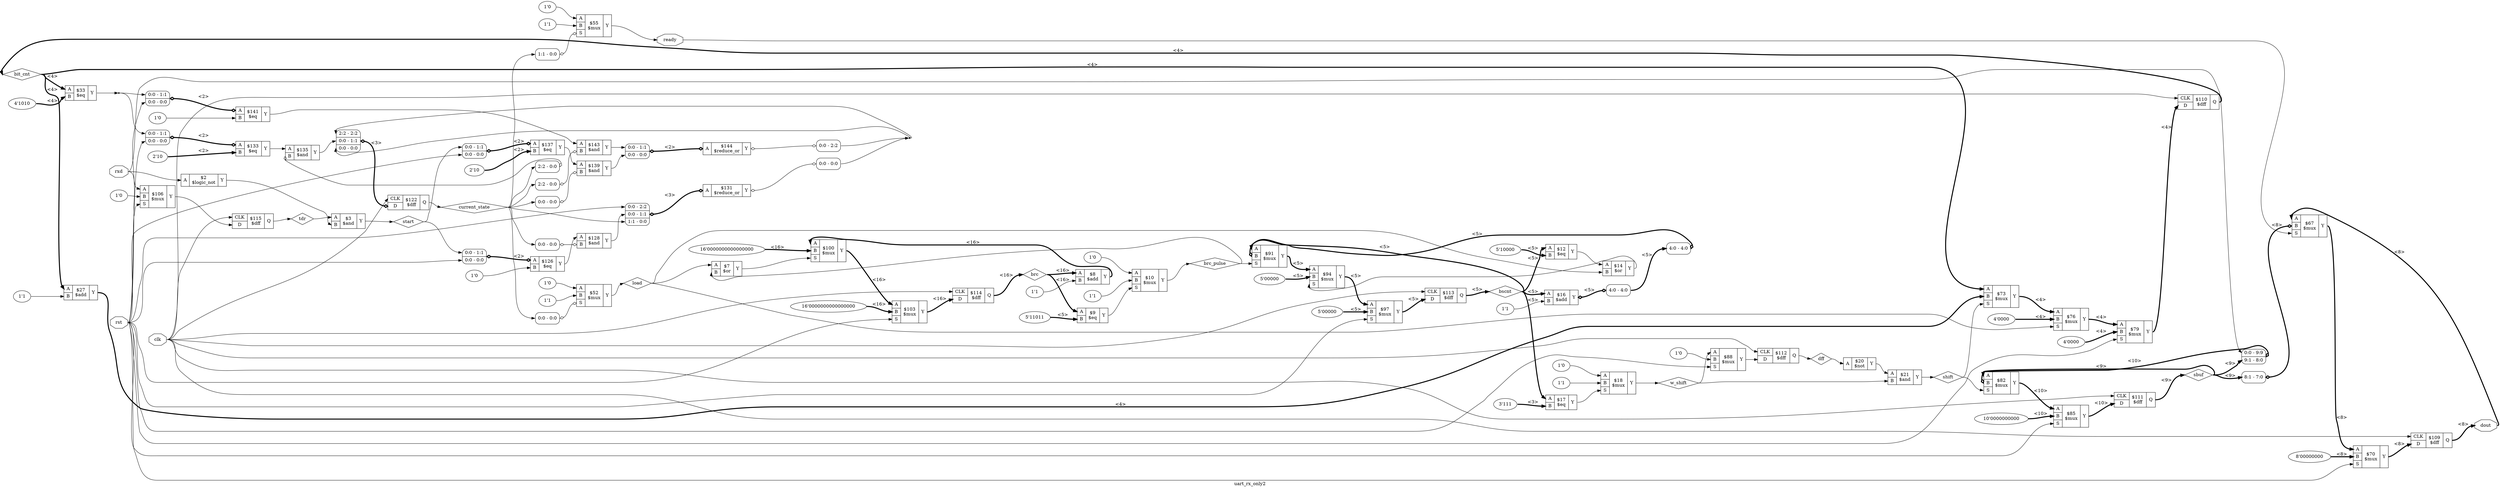 digraph "uart_rx_only2" {
label="uart_rx_only2";
rankdir="LR";
remincross=true;
n36 [ shape=diamond, label="bit_cnt", color="black", fontcolor="black" ];
n37 [ shape=diamond, label="brc", color="black", fontcolor="black" ];
n38 [ shape=diamond, label="brc_pulse", color="black", fontcolor="black" ];
n39 [ shape=diamond, label="bscnt", color="black", fontcolor="black" ];
n40 [ shape=octagon, label="clk", color="black", fontcolor="black" ];
n41 [ shape=diamond, label="current_state", color="black", fontcolor="black" ];
n42 [ shape=diamond, label="dff", color="black", fontcolor="black" ];
n43 [ shape=octagon, label="dout", color="black", fontcolor="black" ];
n44 [ shape=diamond, label="load", color="black", fontcolor="black" ];
n45 [ shape=octagon, label="ready", color="black", fontcolor="black" ];
n46 [ shape=octagon, label="rst", color="black", fontcolor="black" ];
n47 [ shape=octagon, label="rxd", color="black", fontcolor="black" ];
n48 [ shape=diamond, label="sbuf", color="black", fontcolor="black" ];
n49 [ shape=diamond, label="shift", color="black", fontcolor="black" ];
n50 [ shape=diamond, label="start", color="black", fontcolor="black" ];
n51 [ shape=diamond, label="tdr", color="black", fontcolor="black" ];
n52 [ shape=diamond, label="w_shift", color="black", fontcolor="black" ];
v0 [ label="1'1" ];
c56 [ shape=record, label="{{<p53> A|<p54> B}|$8\n$add|{<p55> Y}}" ];
v1 [ label="1'1" ];
c57 [ shape=record, label="{{<p53> A|<p54> B}|$16\n$add|{<p55> Y}}" ];
x2 [ shape=record, style=rounded, label="<s0> 4:0 - 4:0 " ];
c57:p55:e -> x2:w [arrowhead=odiamond, arrowtail=odiamond, dir=both, color="black", style="setlinewidth(3)", label="<5>"];
v3 [ label="1'1" ];
c58 [ shape=record, label="{{<p53> A|<p54> B}|$27\n$add|{<p55> Y}}" ];
c59 [ shape=record, label="{{<p53> A|<p54> B}|$3\n$and|{<p55> Y}}" ];
c60 [ shape=record, label="{{<p53> A|<p54> B}|$21\n$and|{<p55> Y}}" ];
c61 [ shape=record, label="{{<p53> A|<p54> B}|$128\n$and|{<p55> Y}}" ];
x4 [ shape=record, style=rounded, label="<s0> 0:0 - 0:0 " ];
x4:e -> c61:p54:w [arrowhead=odiamond, arrowtail=odiamond, dir=both, color="black", label=""];
c62 [ shape=record, label="{{<p53> A|<p54> B}|$135\n$and|{<p55> Y}}" ];
x5 [ shape=record, style=rounded, label="<s0> 2:2 - 0:0 " ];
x5:e -> c62:p54:w [arrowhead=odiamond, arrowtail=odiamond, dir=both, color="black", label=""];
c63 [ shape=record, label="{{<p53> A|<p54> B}|$139\n$and|{<p55> Y}}" ];
x6 [ shape=record, style=rounded, label="<s0> 0:0 - 0:0 " ];
x6:e -> c63:p54:w [arrowhead=odiamond, arrowtail=odiamond, dir=both, color="black", label=""];
c64 [ shape=record, label="{{<p53> A|<p54> B}|$143\n$and|{<p55> Y}}" ];
x7 [ shape=record, style=rounded, label="<s0> 2:2 - 0:0 " ];
x7:e -> c64:p54:w [arrowhead=odiamond, arrowtail=odiamond, dir=both, color="black", label=""];
c65 [ shape=record, label="{{<p53> A}|$131\n$reduce_or|{<p55> Y}}" ];
x8 [ shape=record, style=rounded, label="<s2> 0:0 - 2:2 |<s1> 0:0 - 1:1 |<s0> 1:1 - 0:0 " ];
x8:e -> c65:p53:w [arrowhead=odiamond, arrowtail=odiamond, dir=both, color="black", style="setlinewidth(3)", label="<3>"];
x9 [ shape=record, style=rounded, label="<s0> 0:0 - 0:0 " ];
c65:p55:e -> x9:w [arrowhead=odiamond, arrowtail=odiamond, dir=both, color="black", label=""];
c66 [ shape=record, label="{{<p53> A}|$144\n$reduce_or|{<p55> Y}}" ];
x10 [ shape=record, style=rounded, label="<s1> 0:0 - 1:1 |<s0> 0:0 - 0:0 " ];
x10:e -> c66:p53:w [arrowhead=odiamond, arrowtail=odiamond, dir=both, color="black", style="setlinewidth(3)", label="<2>"];
x11 [ shape=record, style=rounded, label="<s0> 0:0 - 2:2 " ];
c66:p55:e -> x11:w [arrowhead=odiamond, arrowtail=odiamond, dir=both, color="black", label=""];
c70 [ shape=record, label="{{<p67> CLK|<p68> D}|$122\n$dff|{<p69> Q}}" ];
x12 [ shape=record, style=rounded, label="<s2> 2:2 - 2:2 |<s1> 0:0 - 1:1 |<s0> 0:0 - 0:0 " ];
x12:e -> c70:p68:w [arrowhead=odiamond, arrowtail=odiamond, dir=both, color="black", style="setlinewidth(3)", label="<3>"];
v14 [ label="1'0" ];
c71 [ shape=record, label="{{<p53> A|<p54> B}|$126\n$eq|{<p55> Y}}" ];
x13 [ shape=record, style=rounded, label="<s1> 0:0 - 1:1 |<s0> 0:0 - 0:0 " ];
x13:e -> c71:p53:w [arrowhead=odiamond, arrowtail=odiamond, dir=both, color="black", style="setlinewidth(3)", label="<2>"];
v16 [ label="2'10" ];
c72 [ shape=record, label="{{<p53> A|<p54> B}|$133\n$eq|{<p55> Y}}" ];
x15 [ shape=record, style=rounded, label="<s1> 0:0 - 1:1 |<s0> 0:0 - 0:0 " ];
x15:e -> c72:p53:w [arrowhead=odiamond, arrowtail=odiamond, dir=both, color="black", style="setlinewidth(3)", label="<2>"];
v18 [ label="2'10" ];
c73 [ shape=record, label="{{<p53> A|<p54> B}|$137\n$eq|{<p55> Y}}" ];
x17 [ shape=record, style=rounded, label="<s1> 0:0 - 1:1 |<s0> 0:0 - 0:0 " ];
x17:e -> c73:p53:w [arrowhead=odiamond, arrowtail=odiamond, dir=both, color="black", style="setlinewidth(3)", label="<2>"];
v20 [ label="1'0" ];
c74 [ shape=record, label="{{<p53> A|<p54> B}|$141\n$eq|{<p55> Y}}" ];
x19 [ shape=record, style=rounded, label="<s1> 0:0 - 1:1 |<s0> 0:0 - 0:0 " ];
x19:e -> c74:p53:w [arrowhead=odiamond, arrowtail=odiamond, dir=both, color="black", style="setlinewidth(3)", label="<2>"];
v21 [ label="4'1010" ];
c75 [ shape=record, label="{{<p53> A|<p54> B}|$33\n$eq|{<p55> Y}}" ];
v22 [ label="5'11011" ];
c76 [ shape=record, label="{{<p53> A|<p54> B}|$9\n$eq|{<p55> Y}}" ];
v23 [ label="5'10000" ];
c77 [ shape=record, label="{{<p53> A|<p54> B}|$12\n$eq|{<p55> Y}}" ];
v24 [ label="3'111" ];
c78 [ shape=record, label="{{<p53> A|<p54> B}|$17\n$eq|{<p55> Y}}" ];
c79 [ shape=record, label="{{<p53> A}|$2\n$logic_not|{<p55> Y}}" ];
c80 [ shape=record, label="{{<p53> A}|$20\n$not|{<p55> Y}}" ];
c81 [ shape=record, label="{{<p53> A|<p54> B}|$7\n$or|{<p55> Y}}" ];
c82 [ shape=record, label="{{<p53> A|<p54> B}|$14\n$or|{<p55> Y}}" ];
c83 [ shape=record, label="{{<p67> CLK|<p68> D}|$109\n$dff|{<p69> Q}}" ];
c84 [ shape=record, label="{{<p67> CLK|<p68> D}|$110\n$dff|{<p69> Q}}" ];
c85 [ shape=record, label="{{<p67> CLK|<p68> D}|$111\n$dff|{<p69> Q}}" ];
c86 [ shape=record, label="{{<p67> CLK|<p68> D}|$112\n$dff|{<p69> Q}}" ];
c87 [ shape=record, label="{{<p67> CLK|<p68> D}|$113\n$dff|{<p69> Q}}" ];
c88 [ shape=record, label="{{<p67> CLK|<p68> D}|$114\n$dff|{<p69> Q}}" ];
c89 [ shape=record, label="{{<p67> CLK|<p68> D}|$115\n$dff|{<p69> Q}}" ];
v25 [ label="16'0000000000000000" ];
c91 [ shape=record, label="{{<p53> A|<p54> B|<p90> S}|$100\n$mux|{<p55> Y}}" ];
v26 [ label="16'0000000000000000" ];
c92 [ shape=record, label="{{<p53> A|<p54> B|<p90> S}|$103\n$mux|{<p55> Y}}" ];
v27 [ label="1'0" ];
c93 [ shape=record, label="{{<p53> A|<p54> B|<p90> S}|$106\n$mux|{<p55> Y}}" ];
v28 [ label="1'0" ];
v29 [ label="1'1" ];
c94 [ shape=record, label="{{<p53> A|<p54> B|<p90> S}|$52\n$mux|{<p55> Y}}" ];
x30 [ shape=record, style=rounded, label="<s0> 0:0 - 0:0 " ];
x30:e -> c94:p90:w [arrowhead=odiamond, arrowtail=odiamond, dir=both, color="black", label=""];
v31 [ label="1'0" ];
v32 [ label="1'1" ];
c95 [ shape=record, label="{{<p53> A|<p54> B|<p90> S}|$55\n$mux|{<p55> Y}}" ];
x33 [ shape=record, style=rounded, label="<s0> 1:1 - 0:0 " ];
x33:e -> c95:p90:w [arrowhead=odiamond, arrowtail=odiamond, dir=both, color="black", label=""];
c96 [ shape=record, label="{{<p53> A|<p54> B|<p90> S}|$67\n$mux|{<p55> Y}}" ];
x34 [ shape=record, style=rounded, label="<s0> 8:1 - 7:0 " ];
x34:e -> c96:p54:w [arrowhead=odiamond, arrowtail=odiamond, dir=both, color="black", style="setlinewidth(3)", label="<8>"];
v35 [ label="8'00000000" ];
c97 [ shape=record, label="{{<p53> A|<p54> B|<p90> S}|$70\n$mux|{<p55> Y}}" ];
c98 [ shape=record, label="{{<p53> A|<p54> B|<p90> S}|$73\n$mux|{<p55> Y}}" ];
v36 [ label="4'0000" ];
c99 [ shape=record, label="{{<p53> A|<p54> B|<p90> S}|$76\n$mux|{<p55> Y}}" ];
v37 [ label="4'0000" ];
c100 [ shape=record, label="{{<p53> A|<p54> B|<p90> S}|$79\n$mux|{<p55> Y}}" ];
c101 [ shape=record, label="{{<p53> A|<p54> B|<p90> S}|$82\n$mux|{<p55> Y}}" ];
x38 [ shape=record, style=rounded, label="<s1> 0:0 - 9:9 |<s0> 9:1 - 8:0 " ];
x38:e -> c101:p54:w [arrowhead=odiamond, arrowtail=odiamond, dir=both, color="black", style="setlinewidth(3)", label="<10>"];
v39 [ label="10'0000000000" ];
c102 [ shape=record, label="{{<p53> A|<p54> B|<p90> S}|$85\n$mux|{<p55> Y}}" ];
v40 [ label="1'0" ];
c103 [ shape=record, label="{{<p53> A|<p54> B|<p90> S}|$88\n$mux|{<p55> Y}}" ];
c104 [ shape=record, label="{{<p53> A|<p54> B|<p90> S}|$91\n$mux|{<p55> Y}}" ];
x41 [ shape=record, style=rounded, label="<s0> 4:0 - 4:0 " ];
x41:e -> c104:p54:w [arrowhead=odiamond, arrowtail=odiamond, dir=both, color="black", style="setlinewidth(3)", label="<5>"];
v42 [ label="5'00000" ];
c105 [ shape=record, label="{{<p53> A|<p54> B|<p90> S}|$94\n$mux|{<p55> Y}}" ];
v43 [ label="5'00000" ];
c106 [ shape=record, label="{{<p53> A|<p54> B|<p90> S}|$97\n$mux|{<p55> Y}}" ];
v44 [ label="1'0" ];
v45 [ label="1'1" ];
c107 [ shape=record, label="{{<p53> A|<p54> B|<p90> S}|$10\n$mux|{<p55> Y}}" ];
v46 [ label="1'0" ];
v47 [ label="1'1" ];
c108 [ shape=record, label="{{<p53> A|<p54> B|<p90> S}|$18\n$mux|{<p55> Y}}" ];
x2:s0:e -> x41:s0:w [color="black", style="setlinewidth(3)", label="<5>"];
c58:p55:e -> c98:p54:w [color="black", style="setlinewidth(3)", label="<4>"];
c61:p55:e -> x8:s1:w [color="black", label=""];
c62:p55:e -> x12:s1:w [color="black", label=""];
c63:p55:e -> x10:s0:w [color="black", label=""];
c64:p55:e -> x10:s1:w [color="black", label=""];
n16 [ shape=point ];
x11:s0:e -> n16:w [color="black", label=""];
x9:s0:e -> n16:w [color="black", label=""];
n16:e -> x12:s0:w [color="black", label=""];
n16:e -> x12:s2:w [color="black", label=""];
c71:p55:e -> c61:p53:w [color="black", label=""];
c72:p55:e -> c62:p53:w [color="black", label=""];
c73:p55:e -> c63:p53:w [color="black", label=""];
c100:p55:e -> c84:p68:w [color="black", style="setlinewidth(3)", label="<4>"];
c74:p55:e -> c64:p53:w [color="black", label=""];
n21 [ shape=point ];
c75:p55:e -> n21:w [color="black", label=""];
n21:e -> x15:s1:w [color="black", label=""];
n21:e -> x19:s1:w [color="black", label=""];
c76:p55:e -> c107:p90:w [color="black", label=""];
c77:p55:e -> c82:p53:w [color="black", label=""];
c78:p55:e -> c108:p90:w [color="black", label=""];
c79:p55:e -> c59:p54:w [color="black", label=""];
c80:p55:e -> c60:p53:w [color="black", label=""];
c81:p55:e -> c91:p90:w [color="black", label=""];
c82:p55:e -> c105:p90:w [color="black", label=""];
c91:p55:e -> c92:p53:w [color="black", style="setlinewidth(3)", label="<16>"];
c92:p55:e -> c88:p68:w [color="black", style="setlinewidth(3)", label="<16>"];
c96:p55:e -> c97:p53:w [color="black", style="setlinewidth(3)", label="<8>"];
c98:p55:e -> c99:p53:w [color="black", style="setlinewidth(3)", label="<4>"];
c99:p55:e -> c100:p53:w [color="black", style="setlinewidth(3)", label="<4>"];
c101:p55:e -> c102:p53:w [color="black", style="setlinewidth(3)", label="<10>"];
c104:p55:e -> c105:p53:w [color="black", style="setlinewidth(3)", label="<5>"];
c105:p55:e -> c106:p53:w [color="black", style="setlinewidth(3)", label="<5>"];
c84:p69:e -> n36:w [color="black", style="setlinewidth(3)", label="<4>"];
n36:e -> c58:p53:w [color="black", style="setlinewidth(3)", label="<4>"];
n36:e -> c75:p53:w [color="black", style="setlinewidth(3)", label="<4>"];
n36:e -> c98:p53:w [color="black", style="setlinewidth(3)", label="<4>"];
c88:p69:e -> n37:w [color="black", style="setlinewidth(3)", label="<16>"];
n37:e -> c56:p53:w [color="black", style="setlinewidth(3)", label="<16>"];
n37:e -> c76:p53:w [color="black", style="setlinewidth(3)", label="<16>"];
c107:p55:e -> n38:w [color="black", label=""];
n38:e -> c104:p90:w [color="black", label=""];
n38:e -> c81:p54:w [color="black", label=""];
c87:p69:e -> n39:w [color="black", style="setlinewidth(3)", label="<5>"];
n39:e -> c104:p53:w [color="black", style="setlinewidth(3)", label="<5>"];
n39:e -> c57:p53:w [color="black", style="setlinewidth(3)", label="<5>"];
n39:e -> c77:p53:w [color="black", style="setlinewidth(3)", label="<5>"];
n39:e -> c78:p53:w [color="black", style="setlinewidth(3)", label="<5>"];
c106:p55:e -> c87:p68:w [color="black", style="setlinewidth(3)", label="<5>"];
n40:e -> c70:p67:w [color="black", label=""];
n40:e -> c83:p67:w [color="black", label=""];
n40:e -> c84:p67:w [color="black", label=""];
n40:e -> c85:p67:w [color="black", label=""];
n40:e -> c86:p67:w [color="black", label=""];
n40:e -> c87:p67:w [color="black", label=""];
n40:e -> c88:p67:w [color="black", label=""];
n40:e -> c89:p67:w [color="black", label=""];
c70:p69:e -> n41:w [color="black", label=""];
n41:e -> x30:s0:w [color="black", label=""];
n41:e -> x33:s0:w [color="black", label=""];
n41:e -> x4:s0:w [color="black", label=""];
n41:e -> x5:s0:w [color="black", label=""];
n41:e -> x6:s0:w [color="black", label=""];
n41:e -> x7:s0:w [color="black", label=""];
n41:e -> x8:s0:w [color="black", label=""];
c86:p69:e -> n42:w [color="black", label=""];
n42:e -> c80:p53:w [color="black", label=""];
c83:p69:e -> n43:w [color="black", style="setlinewidth(3)", label="<8>"];
n43:e -> c96:p53:w [color="black", style="setlinewidth(3)", label="<8>"];
c94:p55:e -> n44:w [color="black", label=""];
n44:e -> c81:p53:w [color="black", label=""];
n44:e -> c82:p54:w [color="black", label=""];
n44:e -> c99:p90:w [color="black", label=""];
c95:p55:e -> n45:w [color="black", label=""];
n45:e -> c96:p90:w [color="black", label=""];
n46:e -> c100:p90:w [color="black", label=""];
n46:e -> c102:p90:w [color="black", label=""];
n46:e -> c103:p90:w [color="black", label=""];
n46:e -> c106:p90:w [color="black", label=""];
n46:e -> c92:p90:w [color="black", label=""];
n46:e -> c93:p90:w [color="black", label=""];
n46:e -> c97:p90:w [color="black", label=""];
n46:e -> x13:s0:w [color="black", label=""];
n46:e -> x15:s0:w [color="black", label=""];
n46:e -> x17:s0:w [color="black", label=""];
n46:e -> x19:s0:w [color="black", label=""];
n46:e -> x8:s2:w [color="black", label=""];
n47:e -> c79:p53:w [color="black", label=""];
n47:e -> c93:p53:w [color="black", label=""];
n47:e -> x38:s1:w [color="black", label=""];
c85:p69:e -> n48:w [color="black", style="setlinewidth(3)", label="<9>"];
n48:e -> c101:p53:w [color="black", style="setlinewidth(3)", label="<9>"];
n48:e -> x34:s0:w [color="black", style="setlinewidth(3)", label="<9>"];
n48:e -> x38:s0:w [color="black", style="setlinewidth(3)", label="<9>"];
c60:p55:e -> n49:w [color="black", label=""];
n49:e -> c101:p90:w [color="black", label=""];
n49:e -> c98:p90:w [color="black", label=""];
c103:p55:e -> c86:p68:w [color="black", label=""];
c59:p55:e -> n50:w [color="black", label=""];
n50:e -> x13:s1:w [color="black", label=""];
n50:e -> x17:s1:w [color="black", label=""];
c89:p69:e -> n51:w [color="black", label=""];
n51:e -> c59:p53:w [color="black", label=""];
c108:p55:e -> n52:w [color="black", label=""];
n52:e -> c103:p53:w [color="black", label=""];
n52:e -> c60:p54:w [color="black", label=""];
c97:p55:e -> c83:p68:w [color="black", style="setlinewidth(3)", label="<8>"];
c102:p55:e -> c85:p68:w [color="black", style="setlinewidth(3)", label="<10>"];
c93:p55:e -> c89:p68:w [color="black", label=""];
c56:p55:e -> c91:p53:w [color="black", style="setlinewidth(3)", label="<16>"];
v0:e -> c56:p54:w [color="black", label=""];
v1:e -> c57:p54:w [color="black", label=""];
v14:e -> c71:p54:w [color="black", label=""];
v16:e -> c72:p54:w [color="black", style="setlinewidth(3)", label="<2>"];
v18:e -> c73:p54:w [color="black", style="setlinewidth(3)", label="<2>"];
v20:e -> c74:p54:w [color="black", label=""];
v21:e -> c75:p54:w [color="black", style="setlinewidth(3)", label="<4>"];
v22:e -> c76:p54:w [color="black", style="setlinewidth(3)", label="<5>"];
v23:e -> c77:p54:w [color="black", style="setlinewidth(3)", label="<5>"];
v24:e -> c78:p54:w [color="black", style="setlinewidth(3)", label="<3>"];
v25:e -> c91:p54:w [color="black", style="setlinewidth(3)", label="<16>"];
v26:e -> c92:p54:w [color="black", style="setlinewidth(3)", label="<16>"];
v27:e -> c93:p54:w [color="black", label=""];
v28:e -> c94:p53:w [color="black", label=""];
v29:e -> c94:p54:w [color="black", label=""];
v3:e -> c58:p54:w [color="black", label=""];
v31:e -> c95:p53:w [color="black", label=""];
v32:e -> c95:p54:w [color="black", label=""];
v35:e -> c97:p54:w [color="black", style="setlinewidth(3)", label="<8>"];
v36:e -> c99:p54:w [color="black", style="setlinewidth(3)", label="<4>"];
v37:e -> c100:p54:w [color="black", style="setlinewidth(3)", label="<4>"];
v39:e -> c102:p54:w [color="black", style="setlinewidth(3)", label="<10>"];
v40:e -> c103:p54:w [color="black", label=""];
v42:e -> c105:p54:w [color="black", style="setlinewidth(3)", label="<5>"];
v43:e -> c106:p54:w [color="black", style="setlinewidth(3)", label="<5>"];
v44:e -> c107:p53:w [color="black", label=""];
v45:e -> c107:p54:w [color="black", label=""];
v46:e -> c108:p53:w [color="black", label=""];
v47:e -> c108:p54:w [color="black", label=""];
}
